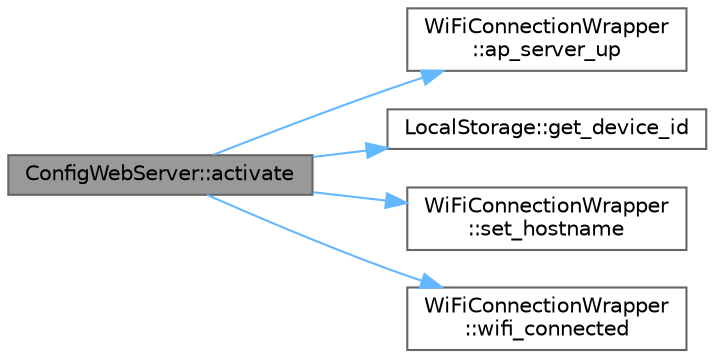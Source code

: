 digraph "ConfigWebServer::activate"
{
 // LATEX_PDF_SIZE
  bgcolor="transparent";
  edge [fontname=Helvetica,fontsize=10,labelfontname=Helvetica,labelfontsize=10];
  node [fontname=Helvetica,fontsize=10,shape=box,height=0.2,width=0.4];
  rankdir="LR";
  Node1 [id="Node000001",label="ConfigWebServer::activate",height=0.2,width=0.4,color="gray40", fillcolor="grey60", style="filled", fontcolor="black",tooltip=" "];
  Node1 -> Node2 [id="edge5_Node000001_Node000002",color="steelblue1",style="solid",tooltip=" "];
  Node2 [id="Node000002",label="WiFiConnectionWrapper\l::ap_server_up",height=0.2,width=0.4,color="grey40", fillcolor="white", style="filled",URL="$class_wi_fi_connection_wrapper.html#a23df574a3c026ba7dc02ad887ac3f403",tooltip=" "];
  Node1 -> Node3 [id="edge6_Node000001_Node000003",color="steelblue1",style="solid",tooltip=" "];
  Node3 [id="Node000003",label="LocalStorage::get_device_id",height=0.2,width=0.4,color="grey40", fillcolor="white", style="filled",URL="$class_local_storage.html#a21a006de02dc8ab7f3a47aafeb894f65",tooltip=" "];
  Node1 -> Node4 [id="edge7_Node000001_Node000004",color="steelblue1",style="solid",tooltip=" "];
  Node4 [id="Node000004",label="WiFiConnectionWrapper\l::set_hostname",height=0.2,width=0.4,color="grey40", fillcolor="white", style="filled",URL="$class_wi_fi_connection_wrapper.html#a9c470948d1171fc6b9740386b19ccf32",tooltip=" "];
  Node1 -> Node5 [id="edge8_Node000001_Node000005",color="steelblue1",style="solid",tooltip=" "];
  Node5 [id="Node000005",label="WiFiConnectionWrapper\l::wifi_connected",height=0.2,width=0.4,color="grey40", fillcolor="white", style="filled",URL="$class_wi_fi_connection_wrapper.html#add8ab8299b5dcdcb6643f12aa0a46857",tooltip=" "];
}
